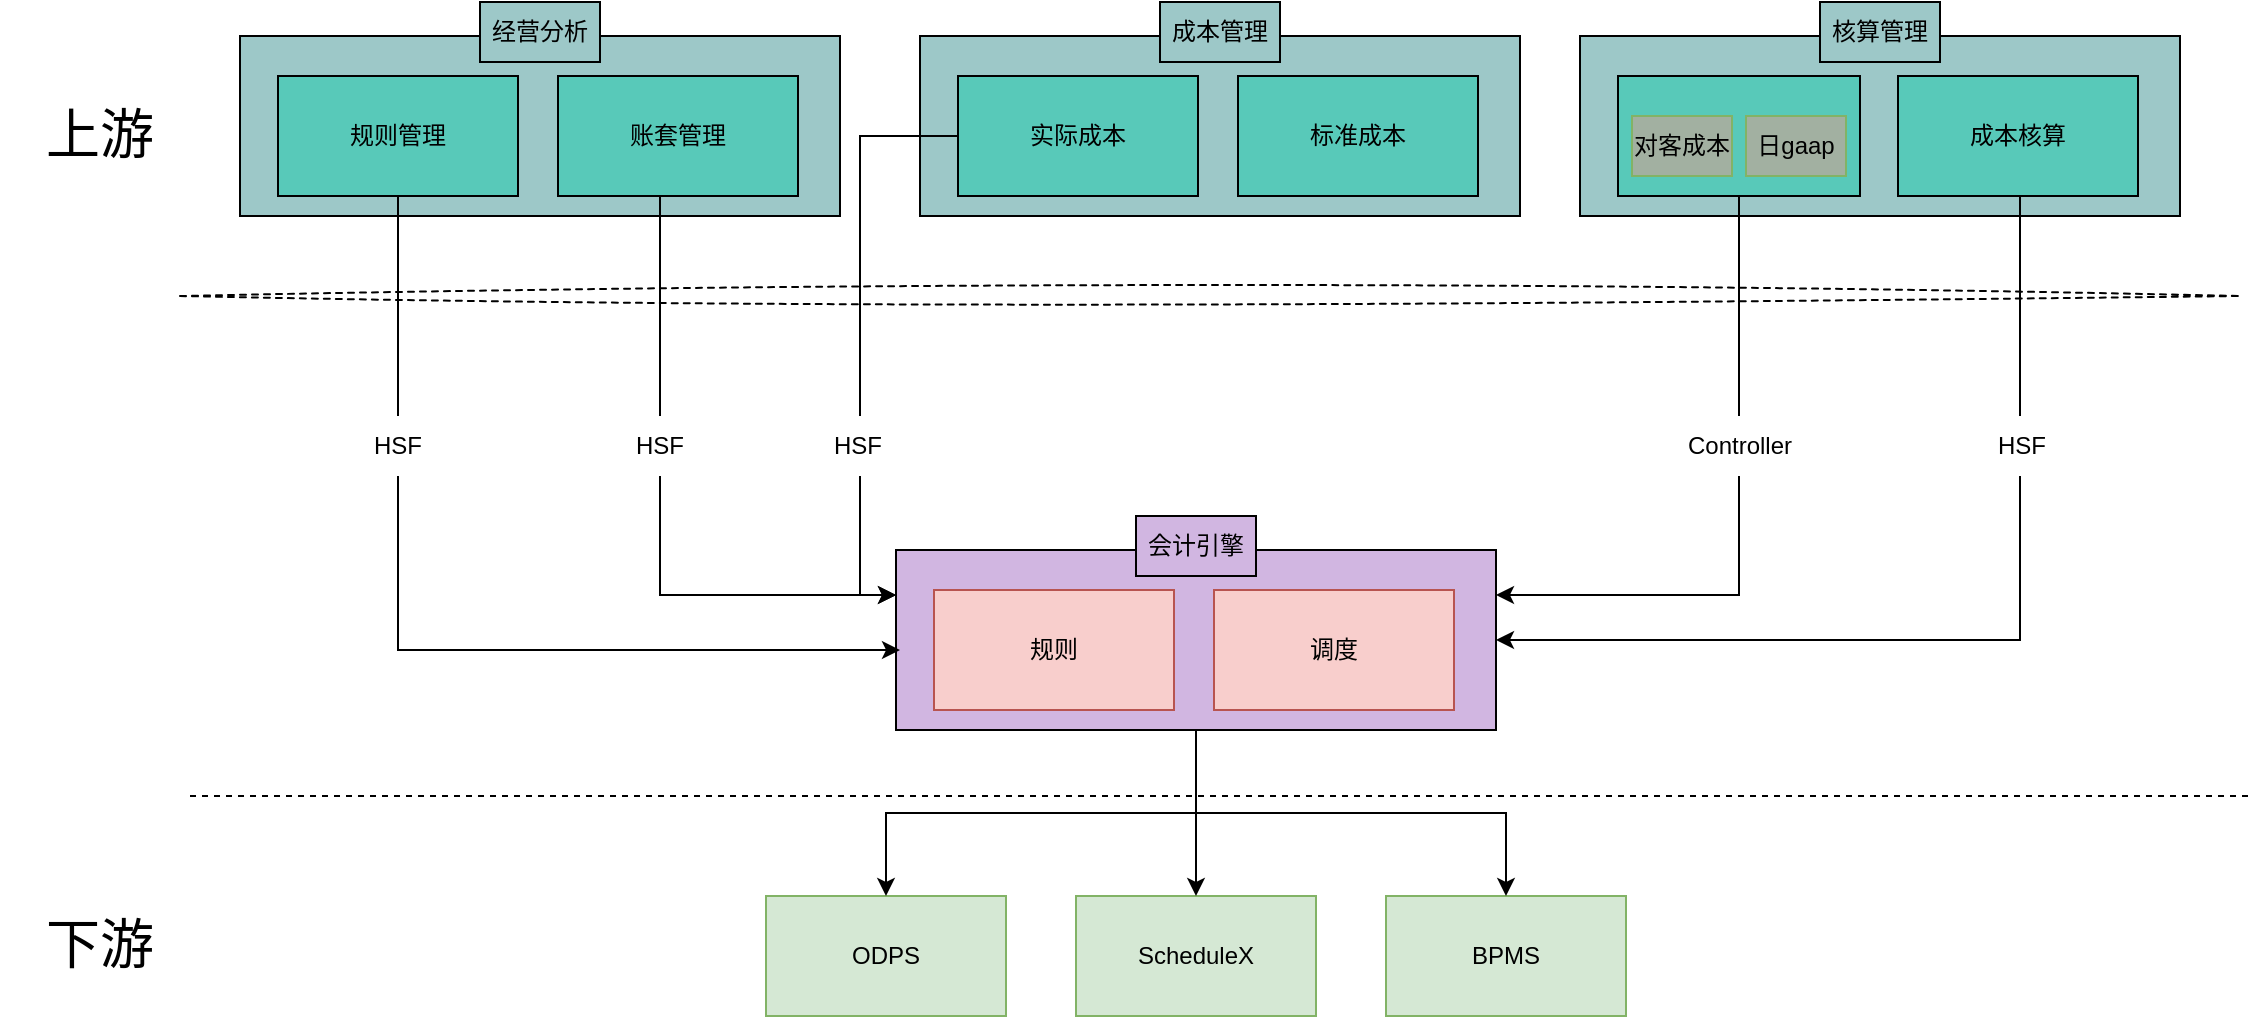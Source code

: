 <mxfile version="21.7.1" type="github">
  <diagram name="第 1 页" id="moSzSVIBymdvrBb0sHtN">
    <mxGraphModel dx="2901" dy="1125" grid="1" gridSize="10" guides="1" tooltips="1" connect="1" arrows="1" fold="1" page="1" pageScale="1" pageWidth="827" pageHeight="1169" math="0" shadow="0">
      <root>
        <mxCell id="0" />
        <mxCell id="1" parent="0" />
        <mxCell id="5NacOO9JtDh1QCHhNhgD-1" value="" style="rounded=0;whiteSpace=wrap;html=1;fillColor=#9DC8C8;" vertex="1" parent="1">
          <mxGeometry x="40" y="70" width="300" height="90" as="geometry" />
        </mxCell>
        <mxCell id="5NacOO9JtDh1QCHhNhgD-5" value="ODPS" style="rounded=0;whiteSpace=wrap;html=1;fillColor=#d5e8d4;strokeColor=#82b366;" vertex="1" parent="1">
          <mxGeometry x="303" y="500" width="120" height="60" as="geometry" />
        </mxCell>
        <mxCell id="5NacOO9JtDh1QCHhNhgD-6" value="BPMS" style="rounded=0;whiteSpace=wrap;html=1;fillColor=#d5e8d4;strokeColor=#82b366;" vertex="1" parent="1">
          <mxGeometry x="613" y="500" width="120" height="60" as="geometry" />
        </mxCell>
        <mxCell id="5NacOO9JtDh1QCHhNhgD-7" value="ScheduleX" style="rounded=0;whiteSpace=wrap;html=1;fillColor=#d5e8d4;strokeColor=#82b366;" vertex="1" parent="1">
          <mxGeometry x="458" y="500" width="120" height="60" as="geometry" />
        </mxCell>
        <mxCell id="5NacOO9JtDh1QCHhNhgD-8" value="规则管理" style="rounded=0;whiteSpace=wrap;html=1;fillColor=#58C9B9;" vertex="1" parent="1">
          <mxGeometry x="59" y="90" width="120" height="60" as="geometry" />
        </mxCell>
        <mxCell id="5NacOO9JtDh1QCHhNhgD-31" style="edgeStyle=orthogonalEdgeStyle;rounded=0;orthogonalLoop=1;jettySize=auto;html=1;entryX=0;entryY=0.25;entryDx=0;entryDy=0;strokeWidth=1;" edge="1" parent="1" source="5NacOO9JtDh1QCHhNhgD-9" target="5NacOO9JtDh1QCHhNhgD-22">
          <mxGeometry relative="1" as="geometry">
            <Array as="points">
              <mxPoint x="250" y="350" />
            </Array>
          </mxGeometry>
        </mxCell>
        <mxCell id="5NacOO9JtDh1QCHhNhgD-9" value="账套管理" style="rounded=0;whiteSpace=wrap;html=1;fillColor=#58C9B9;" vertex="1" parent="1">
          <mxGeometry x="199" y="90" width="120" height="60" as="geometry" />
        </mxCell>
        <mxCell id="5NacOO9JtDh1QCHhNhgD-10" value="经营分析" style="text;html=1;strokeColor=default;fillColor=#9DC8C8;align=center;verticalAlign=middle;whiteSpace=wrap;rounded=0;" vertex="1" parent="1">
          <mxGeometry x="160" y="53" width="60" height="30" as="geometry" />
        </mxCell>
        <mxCell id="5NacOO9JtDh1QCHhNhgD-11" value="" style="rounded=0;whiteSpace=wrap;html=1;fillColor=#9DC8C8;" vertex="1" parent="1">
          <mxGeometry x="380" y="70" width="300" height="90" as="geometry" />
        </mxCell>
        <mxCell id="5NacOO9JtDh1QCHhNhgD-51" style="edgeStyle=orthogonalEdgeStyle;rounded=0;orthogonalLoop=1;jettySize=auto;html=1;entryX=0;entryY=0.25;entryDx=0;entryDy=0;exitX=0;exitY=0.5;exitDx=0;exitDy=0;strokeWidth=1;" edge="1" parent="1" source="5NacOO9JtDh1QCHhNhgD-12" target="5NacOO9JtDh1QCHhNhgD-22">
          <mxGeometry relative="1" as="geometry">
            <Array as="points">
              <mxPoint x="350" y="120" />
              <mxPoint x="350" y="350" />
            </Array>
          </mxGeometry>
        </mxCell>
        <mxCell id="5NacOO9JtDh1QCHhNhgD-12" value="实际成本" style="rounded=0;whiteSpace=wrap;html=1;fillColor=#58C9B9;" vertex="1" parent="1">
          <mxGeometry x="399" y="90" width="120" height="60" as="geometry" />
        </mxCell>
        <mxCell id="5NacOO9JtDh1QCHhNhgD-13" value="标准成本" style="rounded=0;whiteSpace=wrap;html=1;fillColor=#58C9B9;" vertex="1" parent="1">
          <mxGeometry x="539" y="90" width="120" height="60" as="geometry" />
        </mxCell>
        <mxCell id="5NacOO9JtDh1QCHhNhgD-14" value="成本管理" style="text;html=1;strokeColor=default;fillColor=#9DC8C8;align=center;verticalAlign=middle;whiteSpace=wrap;rounded=0;" vertex="1" parent="1">
          <mxGeometry x="500" y="53" width="60" height="30" as="geometry" />
        </mxCell>
        <mxCell id="5NacOO9JtDh1QCHhNhgD-15" value="" style="rounded=0;whiteSpace=wrap;html=1;fillColor=#9DC8C8;" vertex="1" parent="1">
          <mxGeometry x="710" y="70" width="300" height="90" as="geometry" />
        </mxCell>
        <mxCell id="5NacOO9JtDh1QCHhNhgD-34" style="edgeStyle=orthogonalEdgeStyle;rounded=0;orthogonalLoop=1;jettySize=auto;html=1;exitX=0.5;exitY=1;exitDx=0;exitDy=0;entryX=1;entryY=0.25;entryDx=0;entryDy=0;strokeWidth=1;" edge="1" parent="1" source="5NacOO9JtDh1QCHhNhgD-16" target="5NacOO9JtDh1QCHhNhgD-22">
          <mxGeometry relative="1" as="geometry">
            <mxPoint x="690" y="350" as="targetPoint" />
          </mxGeometry>
        </mxCell>
        <mxCell id="5NacOO9JtDh1QCHhNhgD-16" value="" style="rounded=0;whiteSpace=wrap;html=1;fillColor=#58C9B9;" vertex="1" parent="1">
          <mxGeometry x="729" y="90" width="121" height="60" as="geometry" />
        </mxCell>
        <mxCell id="5NacOO9JtDh1QCHhNhgD-39" style="edgeStyle=orthogonalEdgeStyle;rounded=0;orthogonalLoop=1;jettySize=auto;html=1;entryX=1;entryY=0.5;entryDx=0;entryDy=0;strokeWidth=1;" edge="1" parent="1" source="5NacOO9JtDh1QCHhNhgD-17" target="5NacOO9JtDh1QCHhNhgD-22">
          <mxGeometry relative="1" as="geometry">
            <Array as="points">
              <mxPoint x="930" y="372" />
            </Array>
          </mxGeometry>
        </mxCell>
        <mxCell id="5NacOO9JtDh1QCHhNhgD-17" value="成本核算" style="rounded=0;whiteSpace=wrap;html=1;fillColor=#58C9B9;" vertex="1" parent="1">
          <mxGeometry x="869" y="90" width="120" height="60" as="geometry" />
        </mxCell>
        <mxCell id="5NacOO9JtDh1QCHhNhgD-18" value="核算管理" style="text;html=1;strokeColor=default;fillColor=#9DC8C8;align=center;verticalAlign=middle;whiteSpace=wrap;rounded=0;" vertex="1" parent="1">
          <mxGeometry x="830" y="53" width="60" height="30" as="geometry" />
        </mxCell>
        <mxCell id="5NacOO9JtDh1QCHhNhgD-19" value="对客成本" style="rounded=0;whiteSpace=wrap;html=1;fillColor=#A2B0A1;strokeColor=#82b366;" vertex="1" parent="1">
          <mxGeometry x="736" y="110" width="50" height="30" as="geometry" />
        </mxCell>
        <mxCell id="5NacOO9JtDh1QCHhNhgD-21" value="日gaap" style="rounded=0;whiteSpace=wrap;html=1;fillColor=#A2B0A1;strokeColor=#82b366;" vertex="1" parent="1">
          <mxGeometry x="793" y="110" width="50" height="30" as="geometry" />
        </mxCell>
        <mxCell id="5NacOO9JtDh1QCHhNhgD-45" style="edgeStyle=orthogonalEdgeStyle;rounded=0;orthogonalLoop=1;jettySize=auto;html=1;" edge="1" parent="1" source="5NacOO9JtDh1QCHhNhgD-22" target="5NacOO9JtDh1QCHhNhgD-5">
          <mxGeometry relative="1" as="geometry" />
        </mxCell>
        <mxCell id="5NacOO9JtDh1QCHhNhgD-46" style="edgeStyle=orthogonalEdgeStyle;rounded=0;orthogonalLoop=1;jettySize=auto;html=1;entryX=0.5;entryY=0;entryDx=0;entryDy=0;" edge="1" parent="1" source="5NacOO9JtDh1QCHhNhgD-22" target="5NacOO9JtDh1QCHhNhgD-7">
          <mxGeometry relative="1" as="geometry" />
        </mxCell>
        <mxCell id="5NacOO9JtDh1QCHhNhgD-47" style="edgeStyle=orthogonalEdgeStyle;rounded=0;orthogonalLoop=1;jettySize=auto;html=1;entryX=0.5;entryY=0;entryDx=0;entryDy=0;" edge="1" parent="1" source="5NacOO9JtDh1QCHhNhgD-22" target="5NacOO9JtDh1QCHhNhgD-6">
          <mxGeometry relative="1" as="geometry" />
        </mxCell>
        <mxCell id="5NacOO9JtDh1QCHhNhgD-22" value="" style="rounded=0;whiteSpace=wrap;html=1;fillColor=#D1B6E1;" vertex="1" parent="1">
          <mxGeometry x="368" y="327" width="300" height="90" as="geometry" />
        </mxCell>
        <mxCell id="5NacOO9JtDh1QCHhNhgD-23" value="规则" style="rounded=0;whiteSpace=wrap;html=1;fillColor=#f8cecc;strokeColor=#b85450;" vertex="1" parent="1">
          <mxGeometry x="387" y="347" width="120" height="60" as="geometry" />
        </mxCell>
        <mxCell id="5NacOO9JtDh1QCHhNhgD-24" value="调度" style="rounded=0;whiteSpace=wrap;html=1;fillColor=#f8cecc;strokeColor=#b85450;" vertex="1" parent="1">
          <mxGeometry x="527" y="347" width="120" height="60" as="geometry" />
        </mxCell>
        <mxCell id="5NacOO9JtDh1QCHhNhgD-25" value="会计引擎" style="text;html=1;strokeColor=default;fillColor=#D1B6E1;align=center;verticalAlign=middle;whiteSpace=wrap;rounded=0;" vertex="1" parent="1">
          <mxGeometry x="488" y="310" width="60" height="30" as="geometry" />
        </mxCell>
        <mxCell id="5NacOO9JtDh1QCHhNhgD-28" style="edgeStyle=orthogonalEdgeStyle;rounded=0;orthogonalLoop=1;jettySize=auto;html=1;endArrow=classic;endFill=1;strokeWidth=1;" edge="1" parent="1" source="5NacOO9JtDh1QCHhNhgD-8">
          <mxGeometry relative="1" as="geometry">
            <mxPoint x="370" y="377" as="targetPoint" />
            <Array as="points">
              <mxPoint x="119" y="377" />
            </Array>
          </mxGeometry>
        </mxCell>
        <mxCell id="5NacOO9JtDh1QCHhNhgD-33" value="HSF" style="text;html=1;strokeColor=none;fillColor=default;align=center;verticalAlign=middle;whiteSpace=wrap;rounded=0;" vertex="1" parent="1">
          <mxGeometry x="220" y="260" width="60" height="30" as="geometry" />
        </mxCell>
        <mxCell id="5NacOO9JtDh1QCHhNhgD-29" value="HSF" style="text;html=1;strokeColor=none;fillColor=default;align=center;verticalAlign=middle;whiteSpace=wrap;rounded=0;" vertex="1" parent="1">
          <mxGeometry x="89" y="260" width="60" height="30" as="geometry" />
        </mxCell>
        <mxCell id="5NacOO9JtDh1QCHhNhgD-36" value="Controller" style="text;html=1;strokeColor=none;fillColor=default;align=center;verticalAlign=middle;whiteSpace=wrap;rounded=0;" vertex="1" parent="1">
          <mxGeometry x="759.5" y="260" width="60" height="30" as="geometry" />
        </mxCell>
        <mxCell id="5NacOO9JtDh1QCHhNhgD-40" value="HSF" style="text;html=1;strokeColor=none;fillColor=default;align=center;verticalAlign=middle;whiteSpace=wrap;rounded=0;" vertex="1" parent="1">
          <mxGeometry x="901" y="260" width="60" height="30" as="geometry" />
        </mxCell>
        <mxCell id="5NacOO9JtDh1QCHhNhgD-42" value="" style="endArrow=none;dashed=1;html=1;rounded=0;sketch=1;curveFitting=1;jiggle=2;" edge="1" parent="1">
          <mxGeometry width="50" height="50" relative="1" as="geometry">
            <mxPoint x="10" y="200" as="sourcePoint" />
            <mxPoint x="1040" y="200" as="targetPoint" />
          </mxGeometry>
        </mxCell>
        <mxCell id="5NacOO9JtDh1QCHhNhgD-43" value="" style="endArrow=none;dashed=1;html=1;rounded=0;" edge="1" parent="1">
          <mxGeometry width="50" height="50" relative="1" as="geometry">
            <mxPoint x="15" y="450" as="sourcePoint" />
            <mxPoint x="1045" y="450" as="targetPoint" />
          </mxGeometry>
        </mxCell>
        <mxCell id="5NacOO9JtDh1QCHhNhgD-48" value="上游" style="text;html=1;strokeColor=none;fillColor=none;align=center;verticalAlign=middle;whiteSpace=wrap;rounded=0;fontSize=27;" vertex="1" parent="1">
          <mxGeometry x="-80" y="95" width="100" height="50" as="geometry" />
        </mxCell>
        <mxCell id="5NacOO9JtDh1QCHhNhgD-49" value="下游" style="text;html=1;strokeColor=none;fillColor=none;align=center;verticalAlign=middle;whiteSpace=wrap;rounded=0;fontSize=27;" vertex="1" parent="1">
          <mxGeometry x="-80" y="500" width="100" height="50" as="geometry" />
        </mxCell>
        <mxCell id="5NacOO9JtDh1QCHhNhgD-52" value="HSF" style="text;html=1;strokeColor=none;fillColor=default;align=center;verticalAlign=middle;whiteSpace=wrap;rounded=0;" vertex="1" parent="1">
          <mxGeometry x="319" y="260" width="60" height="30" as="geometry" />
        </mxCell>
      </root>
    </mxGraphModel>
  </diagram>
</mxfile>
